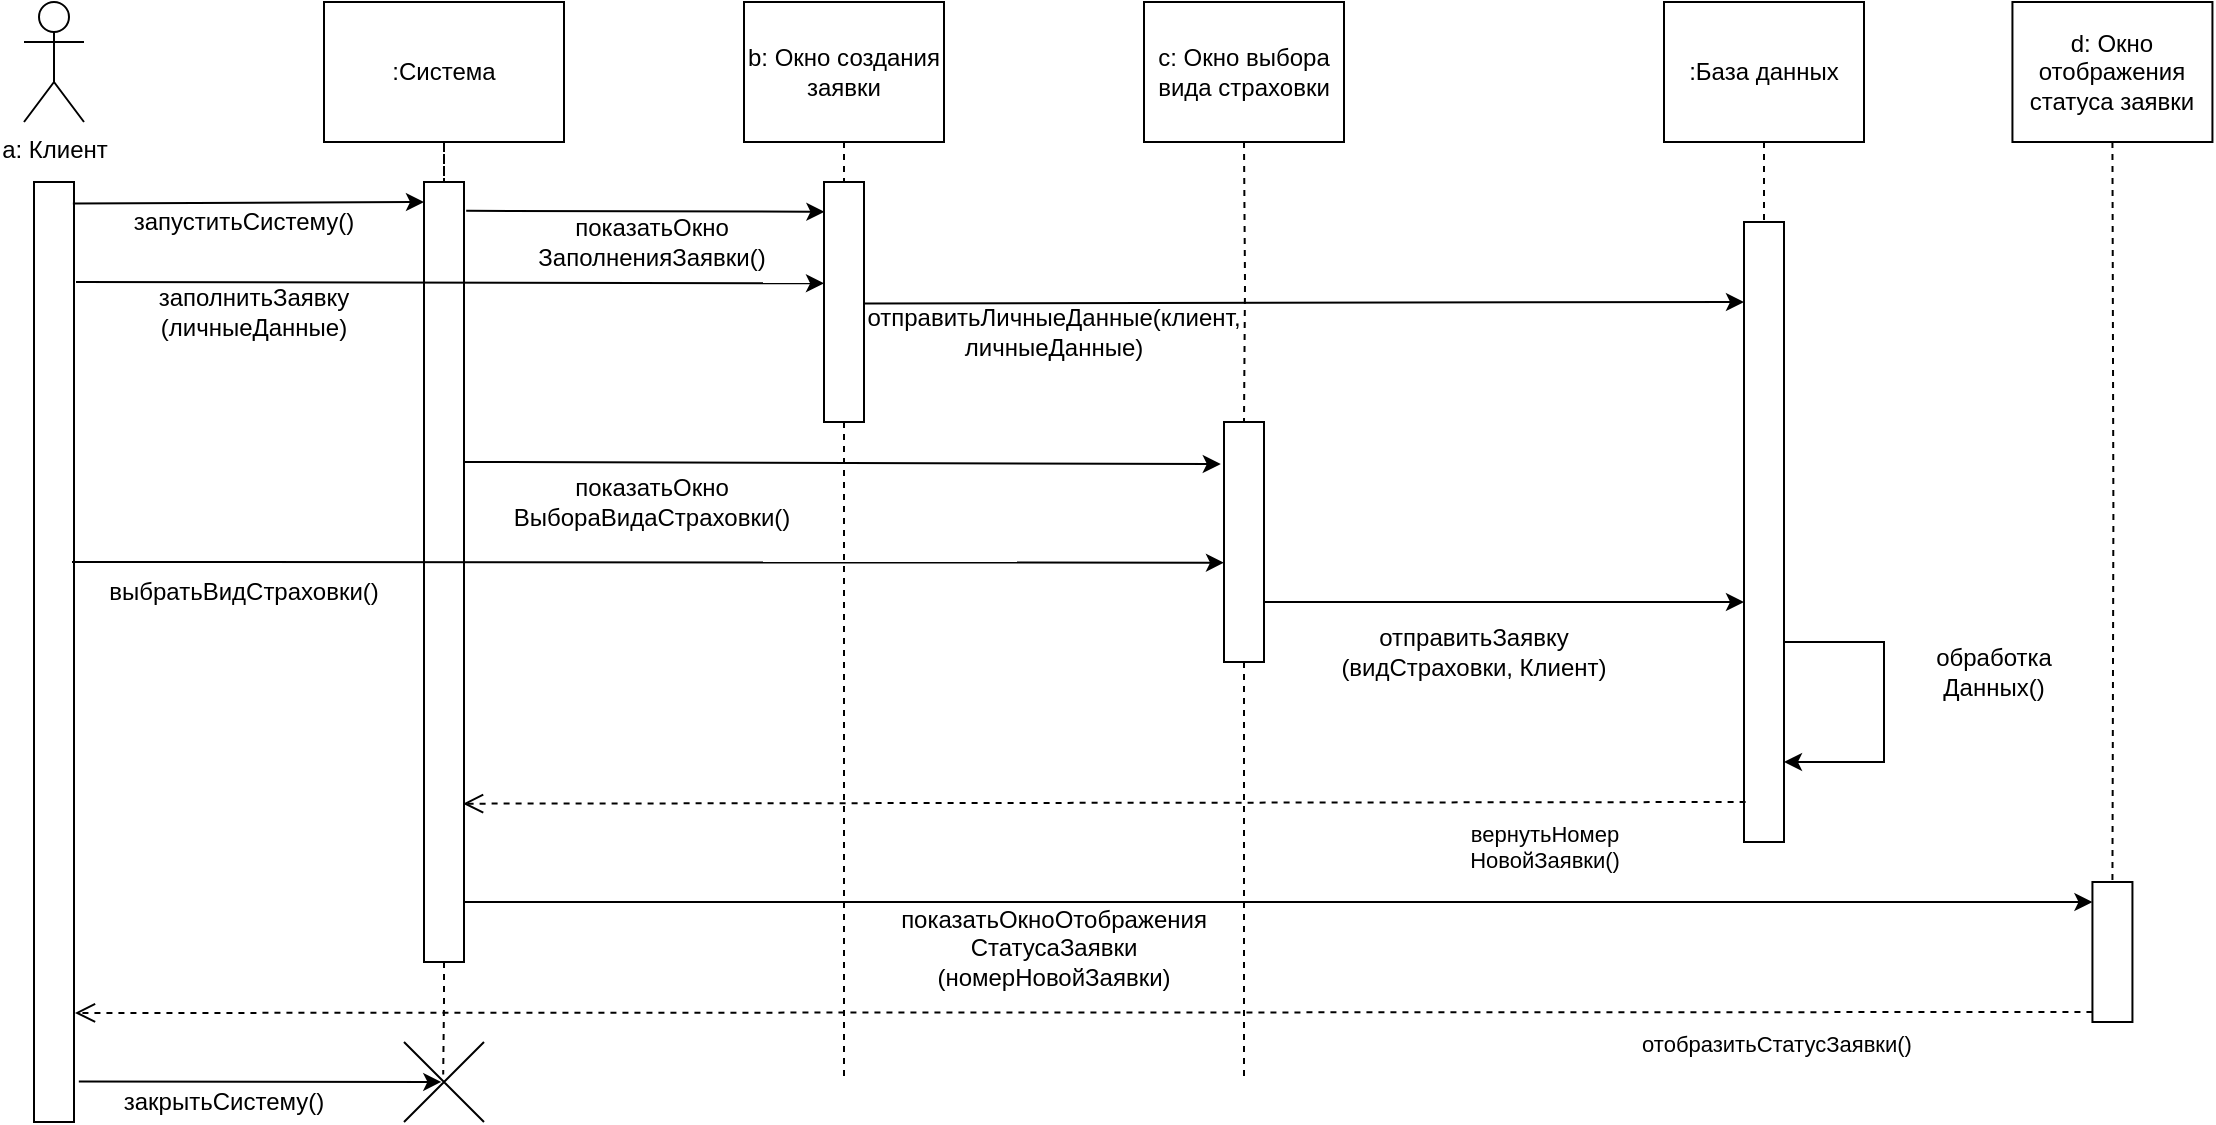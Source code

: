 <mxfile version="24.1.0" type="github">
  <diagram name="Страница — 1" id="SZBvvg6jbZOTmljJXcej">
    <mxGraphModel dx="2231" dy="1219" grid="1" gridSize="10" guides="1" tooltips="1" connect="1" arrows="1" fold="1" page="1" pageScale="1" pageWidth="827" pageHeight="1169" math="0" shadow="0">
      <root>
        <mxCell id="0" />
        <mxCell id="1" parent="0" />
        <mxCell id="JCLC8hlpoxn28DZJiRil-1" value="a: Клиент" style="shape=umlActor;verticalLabelPosition=bottom;verticalAlign=top;html=1;outlineConnect=0;" vertex="1" parent="1">
          <mxGeometry x="130" y="130" width="30" height="60" as="geometry" />
        </mxCell>
        <mxCell id="JCLC8hlpoxn28DZJiRil-2" value="" style="rounded=0;whiteSpace=wrap;html=1;" vertex="1" parent="1">
          <mxGeometry x="135" y="220" width="20" height="470" as="geometry" />
        </mxCell>
        <mxCell id="JCLC8hlpoxn28DZJiRil-3" style="edgeStyle=orthogonalEdgeStyle;rounded=0;orthogonalLoop=1;jettySize=auto;html=1;dashed=1;endArrow=none;endFill=0;" edge="1" parent="1" source="JCLC8hlpoxn28DZJiRil-4" target="JCLC8hlpoxn28DZJiRil-5">
          <mxGeometry relative="1" as="geometry" />
        </mxCell>
        <mxCell id="JCLC8hlpoxn28DZJiRil-4" value=":Система" style="rounded=0;whiteSpace=wrap;html=1;" vertex="1" parent="1">
          <mxGeometry x="280" y="130" width="120" height="70" as="geometry" />
        </mxCell>
        <mxCell id="JCLC8hlpoxn28DZJiRil-5" value="" style="rounded=0;whiteSpace=wrap;html=1;" vertex="1" parent="1">
          <mxGeometry x="330" y="220" width="20" height="390" as="geometry" />
        </mxCell>
        <mxCell id="JCLC8hlpoxn28DZJiRil-6" value="" style="endArrow=classic;html=1;rounded=0;exitX=0.972;exitY=0.023;exitDx=0;exitDy=0;exitPerimeter=0;" edge="1" parent="1" source="JCLC8hlpoxn28DZJiRil-2">
          <mxGeometry width="50" height="50" relative="1" as="geometry">
            <mxPoint x="205.42" y="231.32" as="sourcePoint" />
            <mxPoint x="330" y="230" as="targetPoint" />
          </mxGeometry>
        </mxCell>
        <mxCell id="JCLC8hlpoxn28DZJiRil-7" value="запуститьСистему()" style="text;html=1;align=center;verticalAlign=middle;whiteSpace=wrap;rounded=0;" vertex="1" parent="1">
          <mxGeometry x="210" y="230" width="60" height="20" as="geometry" />
        </mxCell>
        <mxCell id="JCLC8hlpoxn28DZJiRil-8" value="" style="endArrow=classic;html=1;rounded=0;entryX=0;entryY=0.339;entryDx=0;entryDy=0;exitX=1.05;exitY=0.127;exitDx=0;exitDy=0;exitPerimeter=0;entryPerimeter=0;" edge="1" parent="1">
          <mxGeometry width="50" height="50" relative="1" as="geometry">
            <mxPoint x="156" y="270.0" as="sourcePoint" />
            <mxPoint x="530" y="270.68" as="targetPoint" />
          </mxGeometry>
        </mxCell>
        <mxCell id="JCLC8hlpoxn28DZJiRil-9" value="" style="rounded=0;whiteSpace=wrap;html=1;" vertex="1" parent="1">
          <mxGeometry x="530" y="220" width="20" height="120" as="geometry" />
        </mxCell>
        <mxCell id="JCLC8hlpoxn28DZJiRil-10" value="заполнить&lt;span style=&quot;background-color: initial;&quot;&gt;Заявку&lt;/span&gt;&lt;div&gt;&lt;span style=&quot;background-color: initial;&quot;&gt;(личныеДанные)&lt;/span&gt;&lt;/div&gt;" style="text;html=1;align=center;verticalAlign=middle;whiteSpace=wrap;rounded=0;" vertex="1" parent="1">
          <mxGeometry x="190" y="270" width="110" height="30" as="geometry" />
        </mxCell>
        <mxCell id="JCLC8hlpoxn28DZJiRil-11" value="b: Окно создания заявки" style="rounded=0;whiteSpace=wrap;html=1;" vertex="1" parent="1">
          <mxGeometry x="490" y="130" width="100" height="70" as="geometry" />
        </mxCell>
        <mxCell id="JCLC8hlpoxn28DZJiRil-13" value="" style="rounded=0;whiteSpace=wrap;html=1;" vertex="1" parent="1">
          <mxGeometry x="730" y="340" width="20" height="120" as="geometry" />
        </mxCell>
        <mxCell id="JCLC8hlpoxn28DZJiRil-15" value="с: Окно выбора вида страховки" style="rounded=0;whiteSpace=wrap;html=1;" vertex="1" parent="1">
          <mxGeometry x="690" y="130" width="100" height="70" as="geometry" />
        </mxCell>
        <mxCell id="JCLC8hlpoxn28DZJiRil-16" value=":База данных" style="rounded=0;whiteSpace=wrap;html=1;" vertex="1" parent="1">
          <mxGeometry x="950" y="130" width="100" height="70" as="geometry" />
        </mxCell>
        <mxCell id="JCLC8hlpoxn28DZJiRil-25" style="edgeStyle=orthogonalEdgeStyle;rounded=0;orthogonalLoop=1;jettySize=auto;html=1;dashed=1;endArrow=none;endFill=0;exitX=0.5;exitY=1;exitDx=0;exitDy=0;" edge="1" parent="1" source="JCLC8hlpoxn28DZJiRil-9">
          <mxGeometry relative="1" as="geometry">
            <mxPoint x="540" y="310" as="sourcePoint" />
            <mxPoint x="540" y="670" as="targetPoint" />
            <Array as="points" />
          </mxGeometry>
        </mxCell>
        <mxCell id="JCLC8hlpoxn28DZJiRil-26" style="edgeStyle=orthogonalEdgeStyle;rounded=0;orthogonalLoop=1;jettySize=auto;html=1;dashed=1;endArrow=none;endFill=0;exitX=0.5;exitY=1;exitDx=0;exitDy=0;" edge="1" parent="1" source="JCLC8hlpoxn28DZJiRil-13">
          <mxGeometry relative="1" as="geometry">
            <mxPoint x="740" y="340" as="sourcePoint" />
            <mxPoint x="740" y="670" as="targetPoint" />
            <Array as="points" />
          </mxGeometry>
        </mxCell>
        <mxCell id="JCLC8hlpoxn28DZJiRil-28" style="edgeStyle=orthogonalEdgeStyle;rounded=0;orthogonalLoop=1;jettySize=auto;html=1;dashed=1;endArrow=none;endFill=0;exitX=0.5;exitY=1;exitDx=0;exitDy=0;entryX=0.5;entryY=0;entryDx=0;entryDy=0;" edge="1" parent="1" source="JCLC8hlpoxn28DZJiRil-11" target="JCLC8hlpoxn28DZJiRil-9">
          <mxGeometry relative="1" as="geometry">
            <mxPoint x="470" y="200" as="sourcePoint" />
            <mxPoint x="350" y="230" as="targetPoint" />
            <Array as="points">
              <mxPoint x="540" y="220" />
              <mxPoint x="540" y="220" />
            </Array>
          </mxGeometry>
        </mxCell>
        <mxCell id="JCLC8hlpoxn28DZJiRil-29" style="edgeStyle=orthogonalEdgeStyle;rounded=0;orthogonalLoop=1;jettySize=auto;html=1;dashed=1;endArrow=none;endFill=0;fontStyle=1;entryX=0.5;entryY=0;entryDx=0;entryDy=0;" edge="1" parent="1" target="JCLC8hlpoxn28DZJiRil-13">
          <mxGeometry relative="1" as="geometry">
            <mxPoint x="740" y="200" as="sourcePoint" />
            <mxPoint x="740" y="260" as="targetPoint" />
          </mxGeometry>
        </mxCell>
        <mxCell id="JCLC8hlpoxn28DZJiRil-30" style="edgeStyle=orthogonalEdgeStyle;rounded=0;orthogonalLoop=1;jettySize=auto;html=1;dashed=1;endArrow=none;endFill=0;fontStyle=1;entryX=0.5;entryY=0;entryDx=0;entryDy=0;exitX=0.5;exitY=1;exitDx=0;exitDy=0;" edge="1" parent="1" source="JCLC8hlpoxn28DZJiRil-16" target="JCLC8hlpoxn28DZJiRil-17">
          <mxGeometry relative="1" as="geometry">
            <mxPoint x="900" y="210" as="sourcePoint" />
            <mxPoint x="900" y="270" as="targetPoint" />
          </mxGeometry>
        </mxCell>
        <mxCell id="JCLC8hlpoxn28DZJiRil-32" value="" style="edgeStyle=orthogonalEdgeStyle;rounded=0;orthogonalLoop=1;jettySize=auto;html=1;dashed=1;endArrow=none;endFill=0;exitX=0.5;exitY=1;exitDx=0;exitDy=0;entryX=0.49;entryY=0.405;entryDx=0;entryDy=0;entryPerimeter=0;" edge="1" parent="1" source="JCLC8hlpoxn28DZJiRil-5" target="JCLC8hlpoxn28DZJiRil-31">
          <mxGeometry relative="1" as="geometry">
            <mxPoint x="340" y="280" as="sourcePoint" />
            <mxPoint x="340" y="540" as="targetPoint" />
            <Array as="points" />
          </mxGeometry>
        </mxCell>
        <mxCell id="JCLC8hlpoxn28DZJiRil-31" value="" style="shape=mxgraph.sysml.x;" vertex="1" parent="1">
          <mxGeometry x="320" y="650" width="40" height="40" as="geometry" />
        </mxCell>
        <mxCell id="JCLC8hlpoxn28DZJiRil-34" value="d: Окно отображения статуса заявки" style="rounded=0;whiteSpace=wrap;html=1;" vertex="1" parent="1">
          <mxGeometry x="1124.22" y="130" width="100" height="70" as="geometry" />
        </mxCell>
        <mxCell id="JCLC8hlpoxn28DZJiRil-36" style="edgeStyle=orthogonalEdgeStyle;rounded=0;orthogonalLoop=1;jettySize=auto;html=1;dashed=1;endArrow=none;endFill=0;fontStyle=1;entryX=0.5;entryY=0;entryDx=0;entryDy=0;" edge="1" parent="1" target="JCLC8hlpoxn28DZJiRil-74">
          <mxGeometry relative="1" as="geometry">
            <mxPoint x="1174.22" y="200" as="sourcePoint" />
            <mxPoint x="1174.22" y="500" as="targetPoint" />
          </mxGeometry>
        </mxCell>
        <mxCell id="JCLC8hlpoxn28DZJiRil-40" value="" style="endArrow=classic;html=1;rounded=0;entryX=0;entryY=0.5;entryDx=0;entryDy=0;exitX=0.95;exitY=0.348;exitDx=0;exitDy=0;exitPerimeter=0;" edge="1" parent="1">
          <mxGeometry width="50" height="50" relative="1" as="geometry">
            <mxPoint x="154" y="410.0" as="sourcePoint" />
            <mxPoint x="730.0" y="410.36" as="targetPoint" />
          </mxGeometry>
        </mxCell>
        <mxCell id="JCLC8hlpoxn28DZJiRil-41" value="выбратьВидСтраховки()" style="text;html=1;align=center;verticalAlign=middle;whiteSpace=wrap;rounded=0;" vertex="1" parent="1">
          <mxGeometry x="185" y="410" width="110" height="30" as="geometry" />
        </mxCell>
        <mxCell id="JCLC8hlpoxn28DZJiRil-17" value="" style="rounded=0;whiteSpace=wrap;html=1;" vertex="1" parent="1">
          <mxGeometry x="990" y="240" width="20" height="310" as="geometry" />
        </mxCell>
        <mxCell id="JCLC8hlpoxn28DZJiRil-45" value="" style="endArrow=classic;html=1;rounded=0;edgeStyle=orthogonalEdgeStyle;" edge="1" parent="1">
          <mxGeometry width="50" height="50" relative="1" as="geometry">
            <mxPoint x="1010" y="530" as="sourcePoint" />
            <mxPoint x="1010" y="510" as="targetPoint" />
            <Array as="points">
              <mxPoint x="1010" y="450" />
              <mxPoint x="1060" y="450" />
              <mxPoint x="1060" y="510" />
              <mxPoint x="1010" y="510" />
            </Array>
          </mxGeometry>
        </mxCell>
        <mxCell id="JCLC8hlpoxn28DZJiRil-48" value="" style="endArrow=classic;html=1;rounded=0;exitX=1;exitY=0.579;exitDx=0;exitDy=0;exitPerimeter=0;" edge="1" parent="1">
          <mxGeometry width="50" height="50" relative="1" as="geometry">
            <mxPoint x="750" y="430" as="sourcePoint" />
            <mxPoint x="990" y="430" as="targetPoint" />
          </mxGeometry>
        </mxCell>
        <mxCell id="JCLC8hlpoxn28DZJiRil-49" value="отправитьЗаявку&lt;div&gt;(видСтраховки, Клиент)&lt;/div&gt;" style="text;html=1;align=center;verticalAlign=middle;whiteSpace=wrap;rounded=0;" vertex="1" parent="1">
          <mxGeometry x="780" y="440" width="150" height="30" as="geometry" />
        </mxCell>
        <mxCell id="JCLC8hlpoxn28DZJiRil-52" value="" style="endArrow=classic;html=1;rounded=0;exitX=1;exitY=0.579;exitDx=0;exitDy=0;exitPerimeter=0;" edge="1" parent="1">
          <mxGeometry width="50" height="50" relative="1" as="geometry">
            <mxPoint x="550" y="280.72" as="sourcePoint" />
            <mxPoint x="990" y="280" as="targetPoint" />
          </mxGeometry>
        </mxCell>
        <mxCell id="JCLC8hlpoxn28DZJiRil-53" value="&lt;span style=&quot;background-color: initial;&quot;&gt;отправитьЛичныеДанные(клиент, личныеДанные)&lt;/span&gt;" style="text;html=1;align=center;verticalAlign=middle;whiteSpace=wrap;rounded=0;" vertex="1" parent="1">
          <mxGeometry x="590" y="280" width="110" height="30" as="geometry" />
        </mxCell>
        <mxCell id="JCLC8hlpoxn28DZJiRil-54" value="вернутьНомер&lt;div&gt;НовойЗаявки()&lt;/div&gt;" style="html=1;verticalAlign=bottom;endArrow=open;dashed=1;endSize=8;curved=0;rounded=0;exitX=0.04;exitY=0.952;exitDx=0;exitDy=0;exitPerimeter=0;entryX=0.976;entryY=0.797;entryDx=0;entryDy=0;entryPerimeter=0;" edge="1" parent="1" target="JCLC8hlpoxn28DZJiRil-5">
          <mxGeometry x="-0.687" y="38" relative="1" as="geometry">
            <mxPoint x="990.8" y="530" as="sourcePoint" />
            <mxPoint x="370" y="530.28" as="targetPoint" />
            <mxPoint as="offset" />
          </mxGeometry>
        </mxCell>
        <mxCell id="JCLC8hlpoxn28DZJiRil-57" value="&lt;div&gt;&lt;span style=&quot;background-color: initial;&quot;&gt;обработка&lt;/span&gt;&lt;/div&gt;&lt;div&gt;&lt;span style=&quot;background-color: initial;&quot;&gt;Данных&lt;/span&gt;&lt;span style=&quot;background-color: initial;&quot;&gt;()&lt;/span&gt;&lt;/div&gt;" style="text;html=1;align=center;verticalAlign=middle;whiteSpace=wrap;rounded=0;" vertex="1" parent="1">
          <mxGeometry x="1060" y="450" width="110" height="30" as="geometry" />
        </mxCell>
        <mxCell id="JCLC8hlpoxn28DZJiRil-60" value="" style="endArrow=classic;html=1;rounded=0;exitX=1.121;exitY=0.957;exitDx=0;exitDy=0;exitPerimeter=0;entryX=0.466;entryY=0.499;entryDx=0;entryDy=0;entryPerimeter=0;" edge="1" parent="1" source="JCLC8hlpoxn28DZJiRil-2" target="JCLC8hlpoxn28DZJiRil-31">
          <mxGeometry width="50" height="50" relative="1" as="geometry">
            <mxPoint x="160" y="630" as="sourcePoint" />
            <mxPoint x="338" y="629.63" as="targetPoint" />
          </mxGeometry>
        </mxCell>
        <mxCell id="JCLC8hlpoxn28DZJiRil-61" value="закрытьСистему()" style="text;html=1;align=center;verticalAlign=middle;whiteSpace=wrap;rounded=0;" vertex="1" parent="1">
          <mxGeometry x="200" y="670" width="60" height="20" as="geometry" />
        </mxCell>
        <mxCell id="JCLC8hlpoxn28DZJiRil-63" value="" style="endArrow=classic;html=1;rounded=0;exitX=1.055;exitY=0.037;exitDx=0;exitDy=0;exitPerimeter=0;entryX=0.01;entryY=0.124;entryDx=0;entryDy=0;entryPerimeter=0;" edge="1" parent="1" source="JCLC8hlpoxn28DZJiRil-5" target="JCLC8hlpoxn28DZJiRil-9">
          <mxGeometry width="50" height="50" relative="1" as="geometry">
            <mxPoint x="350" y="240" as="sourcePoint" />
            <mxPoint x="526" y="240" as="targetPoint" />
          </mxGeometry>
        </mxCell>
        <mxCell id="JCLC8hlpoxn28DZJiRil-64" value="показатьОкно&lt;div&gt;ЗаполненияЗаявки()&lt;/div&gt;" style="text;html=1;align=center;verticalAlign=middle;whiteSpace=wrap;rounded=0;" vertex="1" parent="1">
          <mxGeometry x="414" y="240" width="60" height="20" as="geometry" />
        </mxCell>
        <mxCell id="JCLC8hlpoxn28DZJiRil-66" value="" style="endArrow=classic;html=1;rounded=0;exitX=1.009;exitY=0.048;exitDx=0;exitDy=0;exitPerimeter=0;entryX=-0.08;entryY=0.175;entryDx=0;entryDy=0;entryPerimeter=0;" edge="1" parent="1" target="JCLC8hlpoxn28DZJiRil-13">
          <mxGeometry width="50" height="50" relative="1" as="geometry">
            <mxPoint x="350" y="360" as="sourcePoint" />
            <mxPoint x="530" y="360" as="targetPoint" />
          </mxGeometry>
        </mxCell>
        <mxCell id="JCLC8hlpoxn28DZJiRil-67" value="показатьОкно&lt;div&gt;&lt;span style=&quot;background-color: initial;&quot;&gt;ВыбораВидаСтраховки()&lt;/span&gt;&lt;br&gt;&lt;/div&gt;" style="text;html=1;align=center;verticalAlign=middle;whiteSpace=wrap;rounded=0;" vertex="1" parent="1">
          <mxGeometry x="414" y="370" width="60" height="20" as="geometry" />
        </mxCell>
        <mxCell id="JCLC8hlpoxn28DZJiRil-73" style="edgeStyle=orthogonalEdgeStyle;rounded=0;orthogonalLoop=1;jettySize=auto;html=1;exitX=0.5;exitY=1;exitDx=0;exitDy=0;" edge="1" parent="1" source="JCLC8hlpoxn28DZJiRil-57" target="JCLC8hlpoxn28DZJiRil-57">
          <mxGeometry relative="1" as="geometry" />
        </mxCell>
        <mxCell id="JCLC8hlpoxn28DZJiRil-74" value="" style="rounded=0;whiteSpace=wrap;html=1;" vertex="1" parent="1">
          <mxGeometry x="1164.22" y="570" width="20" height="70" as="geometry" />
        </mxCell>
        <mxCell id="JCLC8hlpoxn28DZJiRil-76" value="" style="endArrow=classic;html=1;rounded=0;" edge="1" parent="1">
          <mxGeometry width="50" height="50" relative="1" as="geometry">
            <mxPoint x="350" y="580" as="sourcePoint" />
            <mxPoint x="1164.22" y="580" as="targetPoint" />
          </mxGeometry>
        </mxCell>
        <mxCell id="JCLC8hlpoxn28DZJiRil-77" value="отобразитьСтатусЗаявки()" style="html=1;verticalAlign=bottom;endArrow=open;dashed=1;endSize=8;curved=0;rounded=0;exitX=0;exitY=0.53;exitDx=0;exitDy=0;exitPerimeter=0;entryX=1.024;entryY=0.884;entryDx=0;entryDy=0;entryPerimeter=0;" edge="1" parent="1" target="JCLC8hlpoxn28DZJiRil-2">
          <mxGeometry x="-0.686" y="25" relative="1" as="geometry">
            <mxPoint x="1164.22" y="635.0" as="sourcePoint" />
            <mxPoint x="160" y="636" as="targetPoint" />
            <mxPoint as="offset" />
          </mxGeometry>
        </mxCell>
        <mxCell id="JCLC8hlpoxn28DZJiRil-79" value="показатьОкноОтображения&lt;div&gt;Статуса&lt;span style=&quot;background-color: initial;&quot;&gt;Заявки&lt;/span&gt;&lt;/div&gt;&lt;div&gt;&lt;span style=&quot;background-color: initial;&quot;&gt;(номерНовойЗаявки)&lt;/span&gt;&lt;/div&gt;" style="text;html=1;align=center;verticalAlign=middle;whiteSpace=wrap;rounded=0;" vertex="1" parent="1">
          <mxGeometry x="590" y="590" width="110" height="25" as="geometry" />
        </mxCell>
        <mxCell id="JCLC8hlpoxn28DZJiRil-80" style="edgeStyle=orthogonalEdgeStyle;rounded=0;orthogonalLoop=1;jettySize=auto;html=1;exitX=0.5;exitY=1;exitDx=0;exitDy=0;" edge="1" parent="1" source="JCLC8hlpoxn28DZJiRil-79" target="JCLC8hlpoxn28DZJiRil-79">
          <mxGeometry relative="1" as="geometry" />
        </mxCell>
      </root>
    </mxGraphModel>
  </diagram>
</mxfile>
